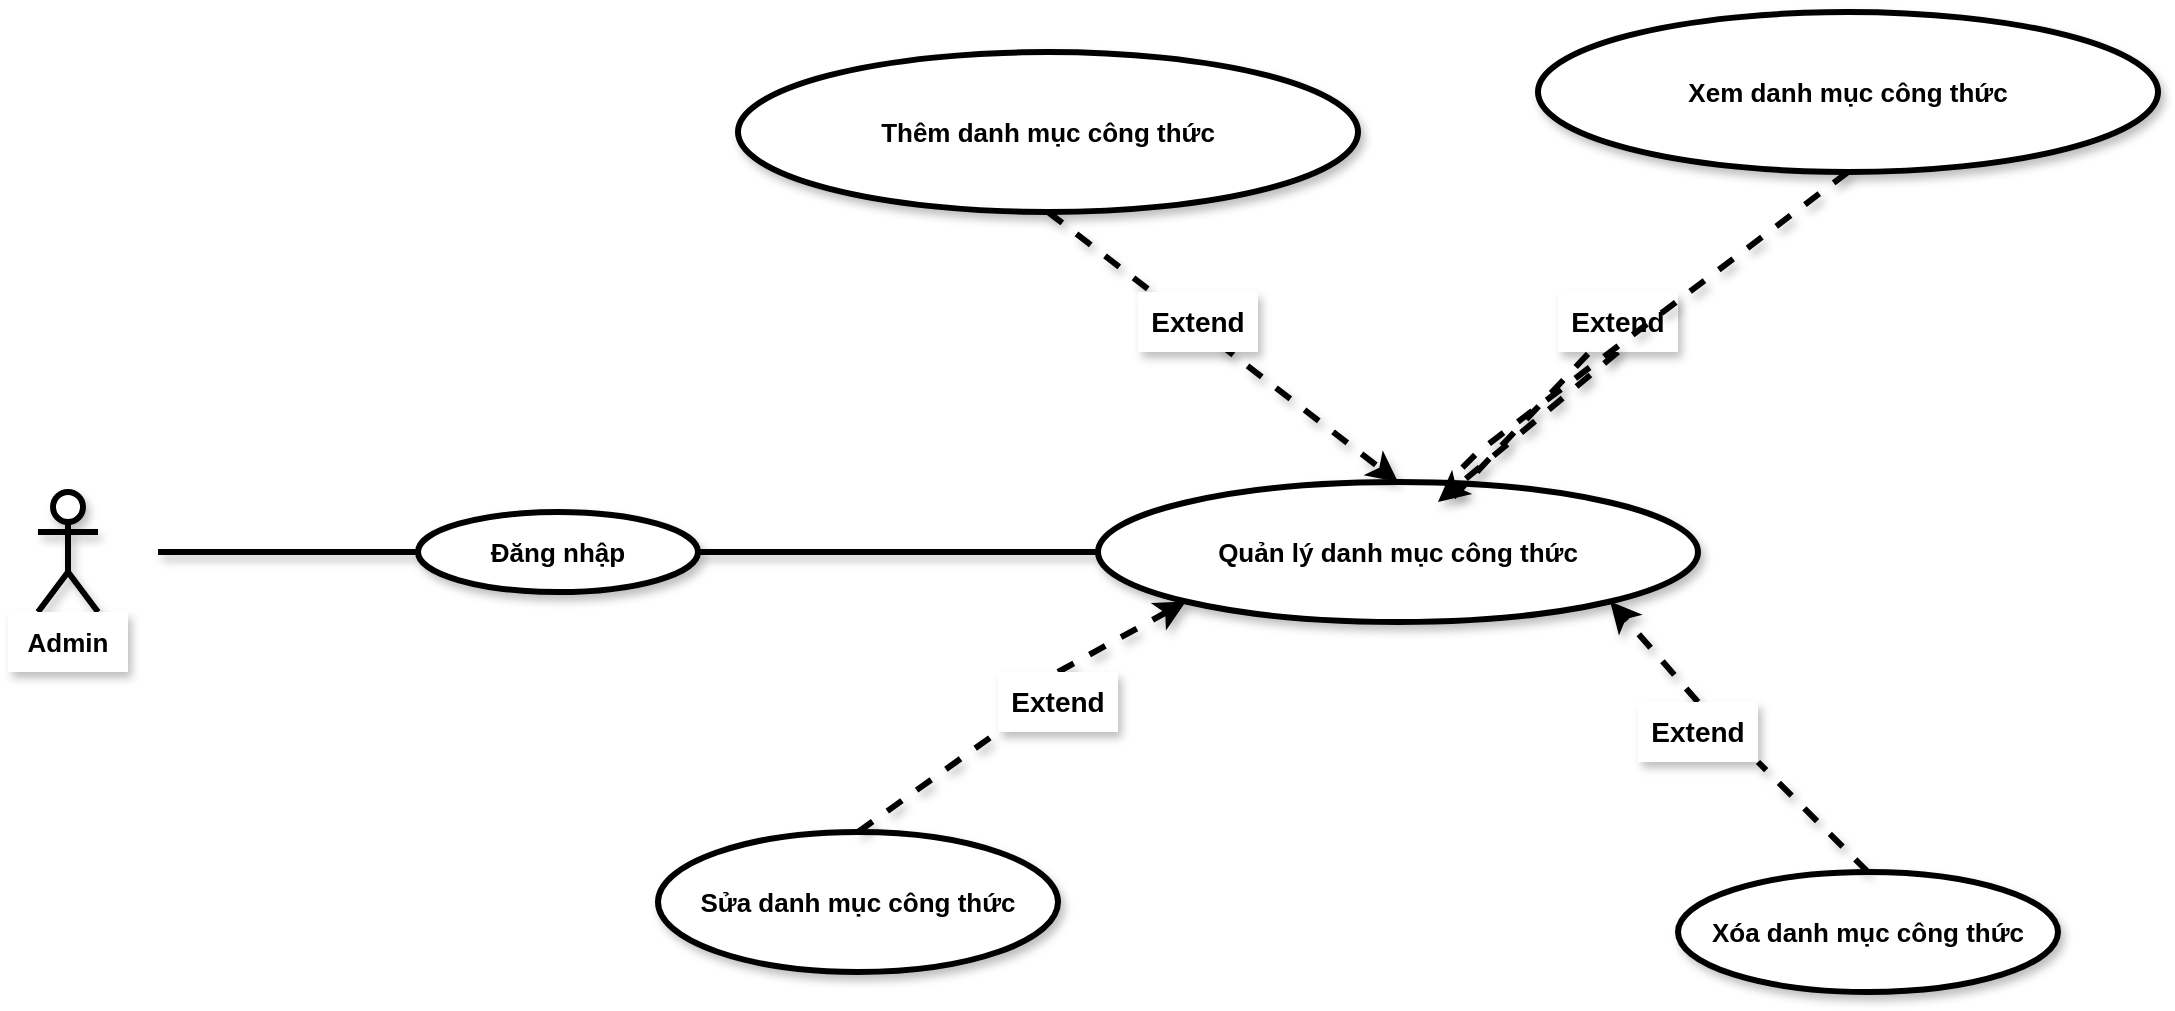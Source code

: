 <mxfile version="19.0.3" type="device"><diagram id="QV1tbBeWoZwRX3Gaqd94" name="Trang-1"><mxGraphModel dx="1278" dy="649" grid="1" gridSize="10" guides="1" tooltips="1" connect="1" arrows="1" fold="1" page="1" pageScale="1" pageWidth="1100" pageHeight="850" math="0" shadow="0"><root><mxCell id="0"/><mxCell id="1" parent="0"/><mxCell id="LYmPvv1k2aEyBpbyO8QV-1" value="Actor" style="shape=umlActor;verticalLabelPosition=bottom;verticalAlign=top;html=1;outlineConnect=0;strokeWidth=3;gradientColor=#ffffff;shadow=1;fontSize=13;points=[[0,1,0,0,0],[1,0,0,26,-6],[1,0.13,0,30,0],[1,0.3,0,30,0],[1,0.5,0,30,0],[1,0.67,0,30,0],[1,0.83,0,26,0],[1,1,0,20,0]];" parent="1" vertex="1"><mxGeometry x="140" y="290" width="30" height="60" as="geometry"/></mxCell><mxCell id="LYmPvv1k2aEyBpbyO8QV-2" value="Admin" style="text;html=1;strokeColor=none;fillColor=default;align=center;verticalAlign=middle;whiteSpace=wrap;rounded=0;shadow=1;fontSize=13;fontStyle=1" parent="1" vertex="1"><mxGeometry x="125" y="350" width="60" height="30" as="geometry"/></mxCell><mxCell id="LYmPvv1k2aEyBpbyO8QV-10" style="edgeStyle=orthogonalEdgeStyle;rounded=0;orthogonalLoop=1;jettySize=auto;html=1;exitX=0;exitY=0.5;exitDx=0;exitDy=0;entryX=1;entryY=0.5;entryDx=30;entryDy=0;entryPerimeter=0;fontSize=13;endArrow=none;endFill=0;strokeWidth=3;shadow=1;" parent="1" source="LYmPvv1k2aEyBpbyO8QV-3" target="LYmPvv1k2aEyBpbyO8QV-1" edge="1"><mxGeometry relative="1" as="geometry"/></mxCell><mxCell id="LYmPvv1k2aEyBpbyO8QV-11" style="edgeStyle=orthogonalEdgeStyle;rounded=0;orthogonalLoop=1;jettySize=auto;html=1;exitX=1;exitY=0.5;exitDx=0;exitDy=0;entryX=0;entryY=0.5;entryDx=0;entryDy=0;shadow=1;fontSize=13;endArrow=none;endFill=0;strokeWidth=3;" parent="1" source="LYmPvv1k2aEyBpbyO8QV-3" target="LYmPvv1k2aEyBpbyO8QV-4" edge="1"><mxGeometry relative="1" as="geometry"/></mxCell><mxCell id="LYmPvv1k2aEyBpbyO8QV-3" value="Đăng nhập" style="ellipse;whiteSpace=wrap;html=1;align=center;newEdgeStyle={&quot;edgeStyle&quot;:&quot;entityRelationEdgeStyle&quot;,&quot;startArrow&quot;:&quot;none&quot;,&quot;endArrow&quot;:&quot;none&quot;,&quot;segment&quot;:10,&quot;curved&quot;:1};treeFolding=1;treeMoving=1;shadow=1;fontSize=13;strokeWidth=3;fillColor=default;gradientColor=#ffffff;fontStyle=1" parent="1" vertex="1"><mxGeometry x="330" y="300" width="140" height="40" as="geometry"/></mxCell><mxCell id="LYmPvv1k2aEyBpbyO8QV-4" value="Quản lý danh mục công thức" style="ellipse;whiteSpace=wrap;html=1;align=center;newEdgeStyle={&quot;edgeStyle&quot;:&quot;entityRelationEdgeStyle&quot;,&quot;startArrow&quot;:&quot;none&quot;,&quot;endArrow&quot;:&quot;none&quot;,&quot;segment&quot;:10,&quot;curved&quot;:1};treeFolding=1;treeMoving=1;shadow=1;fontSize=13;strokeWidth=3;fillColor=default;gradientColor=#ffffff;fontStyle=1" parent="1" vertex="1"><mxGeometry x="670" y="285" width="300" height="70" as="geometry"/></mxCell><mxCell id="LYmPvv1k2aEyBpbyO8QV-13" style="rounded=0;orthogonalLoop=1;jettySize=auto;html=1;exitX=0.5;exitY=1;exitDx=0;exitDy=0;entryX=0.5;entryY=0;entryDx=0;entryDy=0;shadow=1;dashed=1;fontSize=13;endArrow=classic;endFill=1;strokeWidth=3;" parent="1" source="LYmPvv1k2aEyBpbyO8QV-5" target="LYmPvv1k2aEyBpbyO8QV-4" edge="1"><mxGeometry relative="1" as="geometry"/></mxCell><mxCell id="LYmPvv1k2aEyBpbyO8QV-5" value="Thêm danh mục công thức" style="ellipse;whiteSpace=wrap;html=1;align=center;newEdgeStyle={&quot;edgeStyle&quot;:&quot;entityRelationEdgeStyle&quot;,&quot;startArrow&quot;:&quot;none&quot;,&quot;endArrow&quot;:&quot;none&quot;,&quot;segment&quot;:10,&quot;curved&quot;:1};treeFolding=1;treeMoving=1;shadow=1;fontSize=13;strokeWidth=3;fillColor=default;gradientColor=#ffffff;fontStyle=1" parent="1" vertex="1"><mxGeometry x="490" y="70" width="310" height="80" as="geometry"/></mxCell><mxCell id="LYmPvv1k2aEyBpbyO8QV-14" style="edgeStyle=none;rounded=0;orthogonalLoop=1;jettySize=auto;html=1;exitX=0.5;exitY=0;exitDx=0;exitDy=0;entryX=0;entryY=1;entryDx=0;entryDy=0;shadow=1;dashed=1;fontSize=13;endArrow=classic;endFill=1;strokeWidth=3;startArrow=none;" parent="1" source="LYmPvv1k2aEyBpbyO8QV-17" target="LYmPvv1k2aEyBpbyO8QV-4" edge="1"><mxGeometry relative="1" as="geometry"/></mxCell><mxCell id="LYmPvv1k2aEyBpbyO8QV-6" value="Sửa danh mục công thức" style="ellipse;whiteSpace=wrap;html=1;align=center;newEdgeStyle={&quot;edgeStyle&quot;:&quot;entityRelationEdgeStyle&quot;,&quot;startArrow&quot;:&quot;none&quot;,&quot;endArrow&quot;:&quot;none&quot;,&quot;segment&quot;:10,&quot;curved&quot;:1};treeFolding=1;treeMoving=1;shadow=1;fontSize=13;strokeWidth=3;fillColor=default;gradientColor=#ffffff;fontStyle=1" parent="1" vertex="1"><mxGeometry x="450" y="460" width="200" height="70" as="geometry"/></mxCell><mxCell id="LYmPvv1k2aEyBpbyO8QV-15" style="edgeStyle=none;rounded=0;orthogonalLoop=1;jettySize=auto;html=1;exitX=0.5;exitY=0;exitDx=0;exitDy=0;entryX=1;entryY=1;entryDx=0;entryDy=0;shadow=1;dashed=1;fontSize=13;endArrow=classic;endFill=1;strokeWidth=3;startArrow=none;" parent="1" source="LYmPvv1k2aEyBpbyO8QV-19" target="LYmPvv1k2aEyBpbyO8QV-4" edge="1"><mxGeometry relative="1" as="geometry"/></mxCell><mxCell id="LYmPvv1k2aEyBpbyO8QV-7" value="Xóa danh mục công thức" style="ellipse;whiteSpace=wrap;html=1;align=center;newEdgeStyle={&quot;edgeStyle&quot;:&quot;entityRelationEdgeStyle&quot;,&quot;startArrow&quot;:&quot;none&quot;,&quot;endArrow&quot;:&quot;none&quot;,&quot;segment&quot;:10,&quot;curved&quot;:1};treeFolding=1;treeMoving=1;shadow=1;fontSize=13;strokeWidth=3;fillColor=default;gradientColor=#ffffff;fontStyle=1" parent="1" vertex="1"><mxGeometry x="960" y="480" width="190" height="60" as="geometry"/></mxCell><mxCell id="LYmPvv1k2aEyBpbyO8QV-16" value="Extend" style="text;html=1;strokeColor=none;fillColor=default;align=center;verticalAlign=middle;whiteSpace=wrap;rounded=0;shadow=1;fontSize=14;fontStyle=1" parent="1" vertex="1"><mxGeometry x="690" y="190" width="60" height="30" as="geometry"/></mxCell><mxCell id="LYmPvv1k2aEyBpbyO8QV-17" value="Extend" style="text;html=1;strokeColor=none;fillColor=default;align=center;verticalAlign=middle;whiteSpace=wrap;rounded=0;shadow=1;fontSize=14;fontStyle=1" parent="1" vertex="1"><mxGeometry x="620" y="380" width="60" height="30" as="geometry"/></mxCell><mxCell id="LYmPvv1k2aEyBpbyO8QV-18" value="" style="edgeStyle=none;rounded=0;orthogonalLoop=1;jettySize=auto;html=1;exitX=0.5;exitY=0;exitDx=0;exitDy=0;entryX=0;entryY=1;entryDx=0;entryDy=0;shadow=1;dashed=1;fontSize=13;endArrow=none;endFill=1;strokeWidth=3;" parent="1" source="LYmPvv1k2aEyBpbyO8QV-6" target="LYmPvv1k2aEyBpbyO8QV-17" edge="1"><mxGeometry relative="1" as="geometry"><mxPoint x="660" y="460" as="sourcePoint"/><mxPoint x="713.934" y="344.749" as="targetPoint"/></mxGeometry></mxCell><mxCell id="LYmPvv1k2aEyBpbyO8QV-19" value="Extend" style="text;html=1;strokeColor=none;fillColor=default;align=center;verticalAlign=middle;whiteSpace=wrap;rounded=0;shadow=1;fontSize=14;fontStyle=1" parent="1" vertex="1"><mxGeometry x="940" y="395" width="60" height="30" as="geometry"/></mxCell><mxCell id="LYmPvv1k2aEyBpbyO8QV-21" value="" style="edgeStyle=none;rounded=0;orthogonalLoop=1;jettySize=auto;html=1;exitX=0.5;exitY=0;exitDx=0;exitDy=0;entryX=1;entryY=1;entryDx=0;entryDy=0;shadow=1;dashed=1;fontSize=13;endArrow=none;endFill=1;strokeWidth=3;" parent="1" source="LYmPvv1k2aEyBpbyO8QV-7" target="LYmPvv1k2aEyBpbyO8QV-19" edge="1"><mxGeometry relative="1" as="geometry"><mxPoint x="1005" y="470" as="sourcePoint"/><mxPoint x="926.066" y="344.749" as="targetPoint"/></mxGeometry></mxCell><mxCell id="8Y1SEQHGULBYhTI4CqKj-1" value="Xem danh mục công thức" style="ellipse;whiteSpace=wrap;html=1;align=center;newEdgeStyle={&quot;edgeStyle&quot;:&quot;entityRelationEdgeStyle&quot;,&quot;startArrow&quot;:&quot;none&quot;,&quot;endArrow&quot;:&quot;none&quot;,&quot;segment&quot;:10,&quot;curved&quot;:1};treeFolding=1;treeMoving=1;shadow=1;fontSize=13;strokeWidth=3;fillColor=default;gradientColor=#ffffff;fontStyle=1" vertex="1" parent="1"><mxGeometry x="890" y="50" width="310" height="80" as="geometry"/></mxCell><mxCell id="8Y1SEQHGULBYhTI4CqKj-3" style="rounded=0;orthogonalLoop=1;jettySize=auto;html=1;exitX=0.5;exitY=1;exitDx=0;exitDy=0;shadow=1;dashed=1;fontSize=13;endArrow=classic;endFill=1;strokeWidth=3;startArrow=none;" edge="1" parent="1" source="8Y1SEQHGULBYhTI4CqKj-2"><mxGeometry relative="1" as="geometry"><mxPoint x="655" y="160" as="sourcePoint"/><mxPoint x="840" y="295" as="targetPoint"/><Array as="points"/></mxGeometry></mxCell><mxCell id="8Y1SEQHGULBYhTI4CqKj-2" value="Extend" style="text;html=1;strokeColor=none;fillColor=default;align=center;verticalAlign=middle;whiteSpace=wrap;rounded=0;shadow=1;fontSize=14;fontStyle=1" vertex="1" parent="1"><mxGeometry x="900" y="190" width="60" height="30" as="geometry"/></mxCell><mxCell id="8Y1SEQHGULBYhTI4CqKj-6" value="" style="rounded=0;orthogonalLoop=1;jettySize=auto;html=1;exitX=0.5;exitY=1;exitDx=0;exitDy=0;shadow=1;dashed=1;fontSize=13;endArrow=none;endFill=1;strokeWidth=3;" edge="1" parent="1" source="8Y1SEQHGULBYhTI4CqKj-1" target="8Y1SEQHGULBYhTI4CqKj-2"><mxGeometry relative="1" as="geometry"><mxPoint x="1045" y="130" as="sourcePoint"/><mxPoint x="840" y="295" as="targetPoint"/><Array as="points"><mxPoint x="860" y="270"/><mxPoint x="850" y="280"/><mxPoint x="850" y="290"/></Array></mxGeometry></mxCell></root></mxGraphModel></diagram></mxfile>